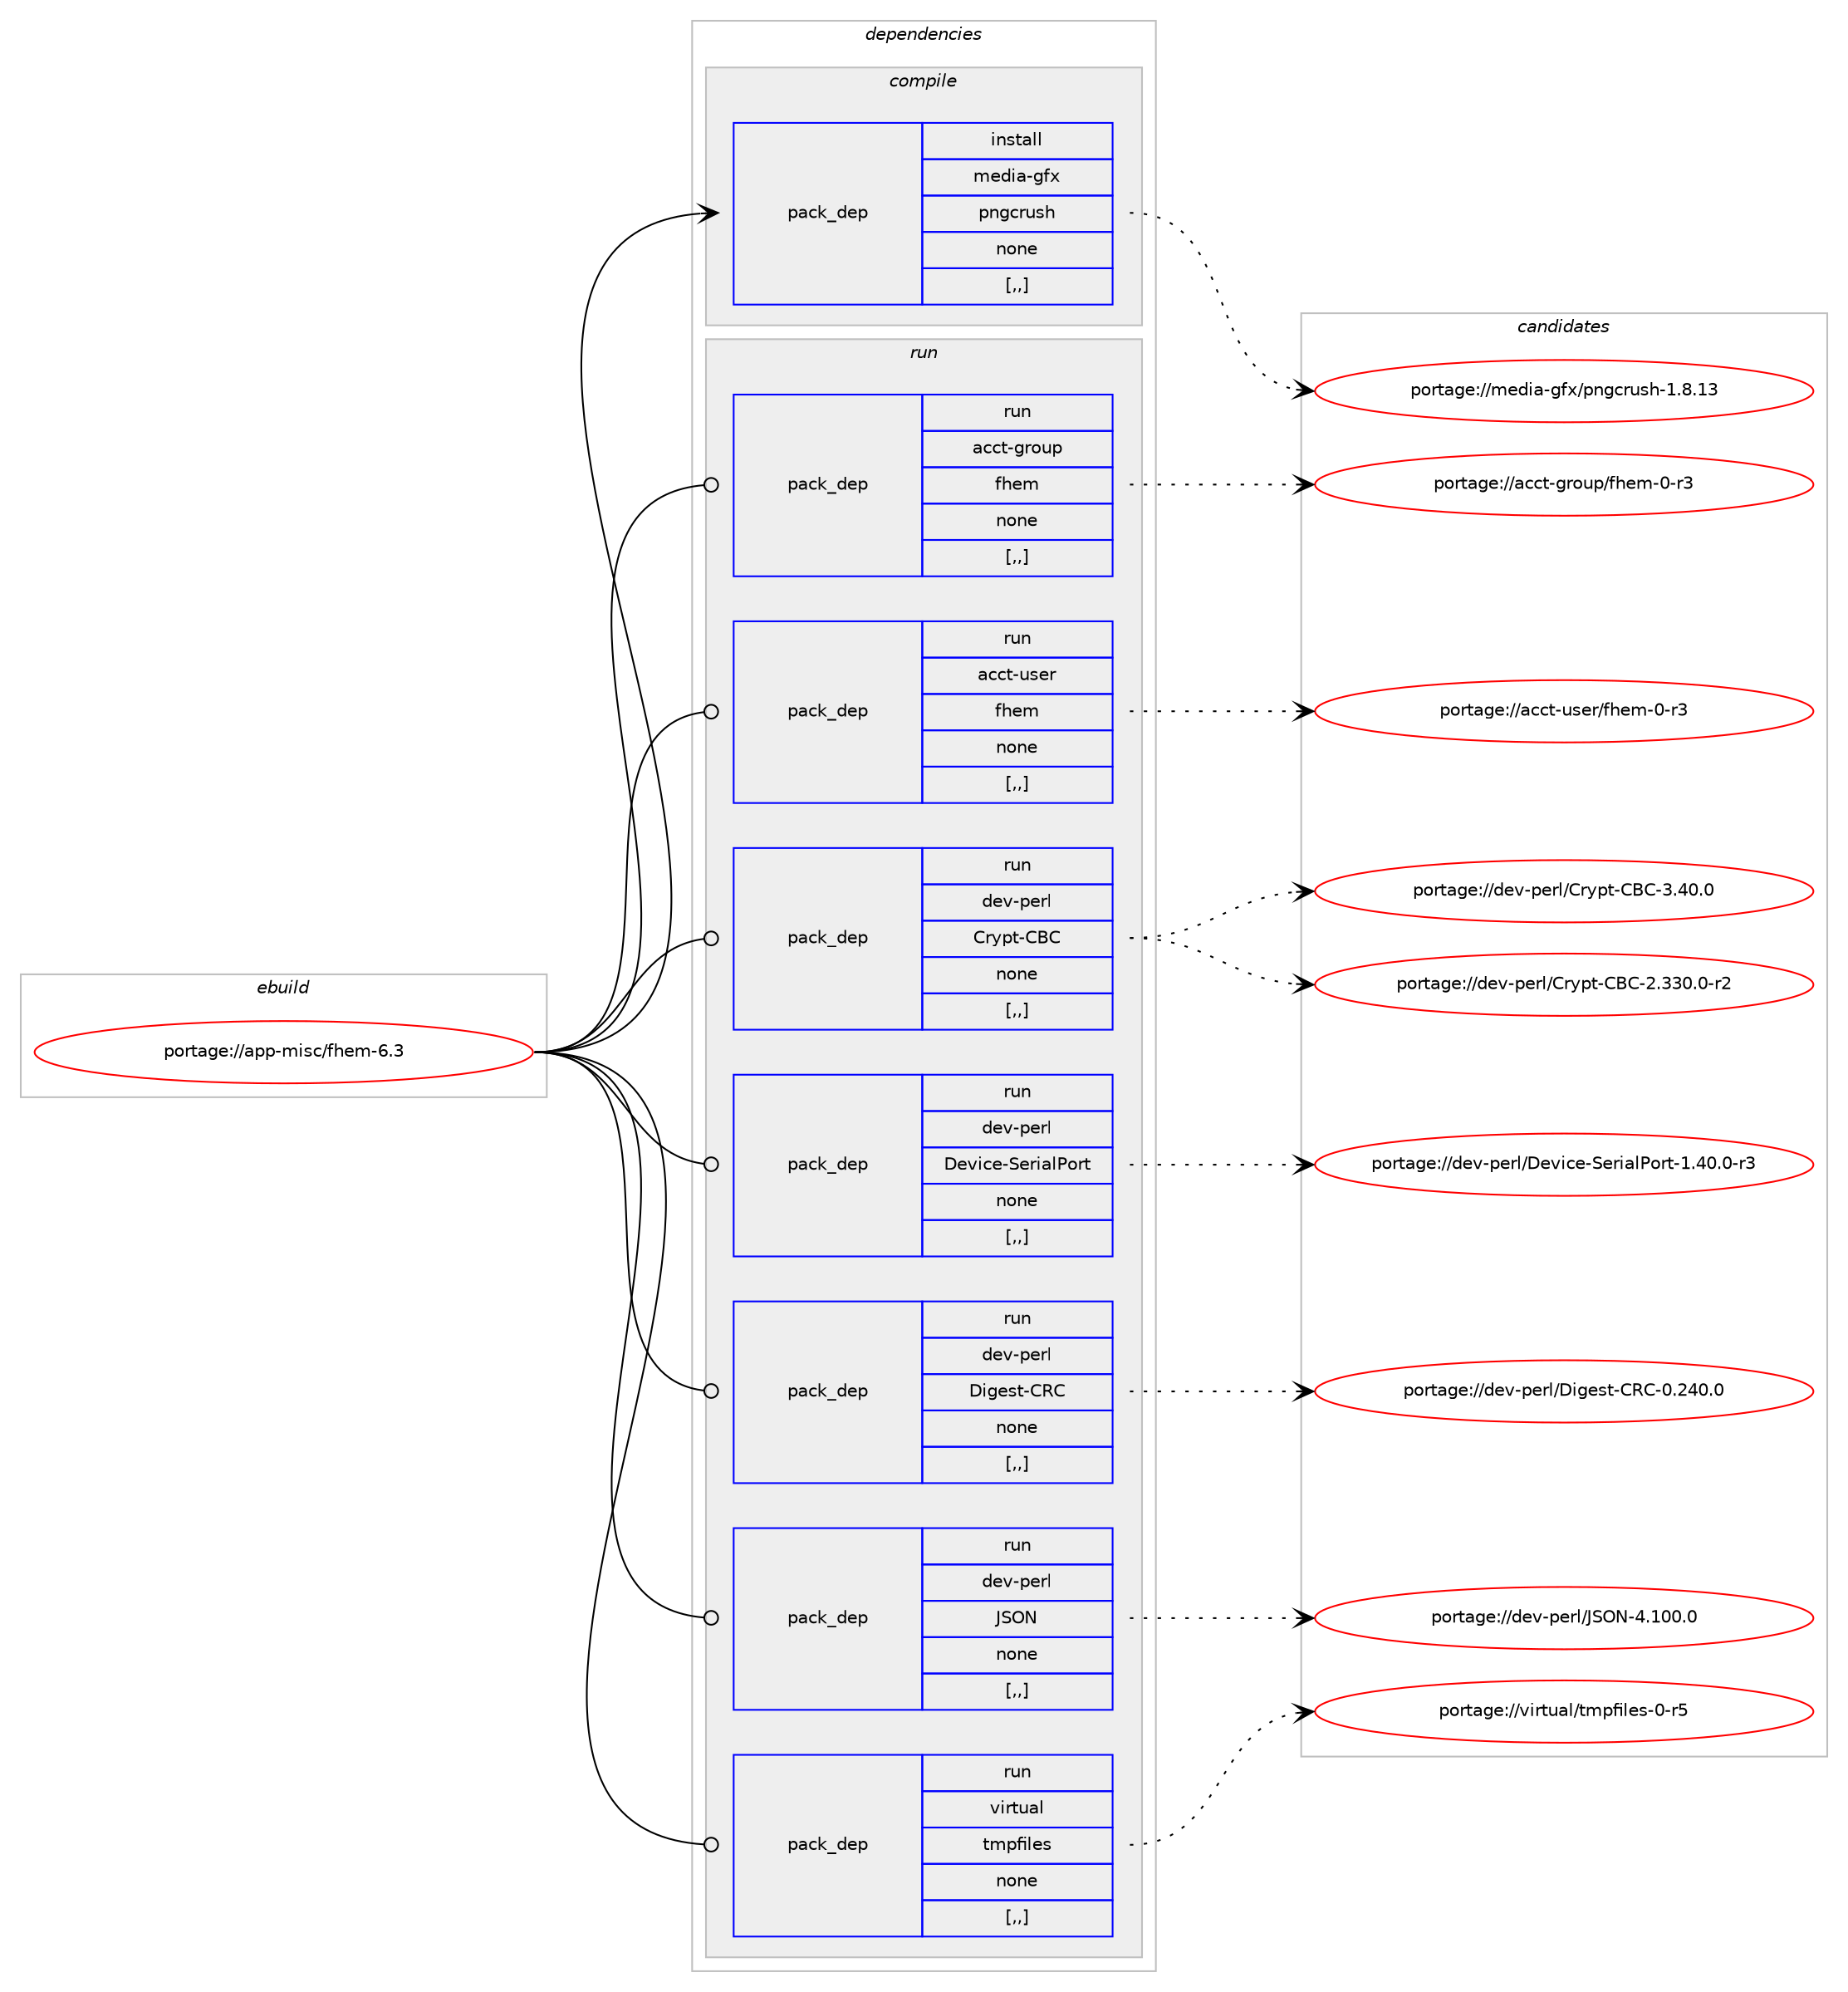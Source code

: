 digraph prolog {

# *************
# Graph options
# *************

newrank=true;
concentrate=true;
compound=true;
graph [rankdir=LR,fontname=Helvetica,fontsize=10,ranksep=1.5];#, ranksep=2.5, nodesep=0.2];
edge  [arrowhead=vee];
node  [fontname=Helvetica,fontsize=10];

# **********
# The ebuild
# **********

subgraph cluster_leftcol {
color=gray;
label=<<i>ebuild</i>>;
id [label="portage://app-misc/fhem-6.3", color=red, width=4, href="../app-misc/fhem-6.3.svg"];
}

# ****************
# The dependencies
# ****************

subgraph cluster_midcol {
color=gray;
label=<<i>dependencies</i>>;
subgraph cluster_compile {
fillcolor="#eeeeee";
style=filled;
label=<<i>compile</i>>;
subgraph pack28996 {
dependency41437 [label=<<TABLE BORDER="0" CELLBORDER="1" CELLSPACING="0" CELLPADDING="4" WIDTH="220"><TR><TD ROWSPAN="6" CELLPADDING="30">pack_dep</TD></TR><TR><TD WIDTH="110">install</TD></TR><TR><TD>media-gfx</TD></TR><TR><TD>pngcrush</TD></TR><TR><TD>none</TD></TR><TR><TD>[,,]</TD></TR></TABLE>>, shape=none, color=blue];
}
id:e -> dependency41437:w [weight=20,style="solid",arrowhead="vee"];
}
subgraph cluster_compileandrun {
fillcolor="#eeeeee";
style=filled;
label=<<i>compile and run</i>>;
}
subgraph cluster_run {
fillcolor="#eeeeee";
style=filled;
label=<<i>run</i>>;
subgraph pack28997 {
dependency41438 [label=<<TABLE BORDER="0" CELLBORDER="1" CELLSPACING="0" CELLPADDING="4" WIDTH="220"><TR><TD ROWSPAN="6" CELLPADDING="30">pack_dep</TD></TR><TR><TD WIDTH="110">run</TD></TR><TR><TD>acct-group</TD></TR><TR><TD>fhem</TD></TR><TR><TD>none</TD></TR><TR><TD>[,,]</TD></TR></TABLE>>, shape=none, color=blue];
}
id:e -> dependency41438:w [weight=20,style="solid",arrowhead="odot"];
subgraph pack28998 {
dependency41439 [label=<<TABLE BORDER="0" CELLBORDER="1" CELLSPACING="0" CELLPADDING="4" WIDTH="220"><TR><TD ROWSPAN="6" CELLPADDING="30">pack_dep</TD></TR><TR><TD WIDTH="110">run</TD></TR><TR><TD>acct-user</TD></TR><TR><TD>fhem</TD></TR><TR><TD>none</TD></TR><TR><TD>[,,]</TD></TR></TABLE>>, shape=none, color=blue];
}
id:e -> dependency41439:w [weight=20,style="solid",arrowhead="odot"];
subgraph pack28999 {
dependency41440 [label=<<TABLE BORDER="0" CELLBORDER="1" CELLSPACING="0" CELLPADDING="4" WIDTH="220"><TR><TD ROWSPAN="6" CELLPADDING="30">pack_dep</TD></TR><TR><TD WIDTH="110">run</TD></TR><TR><TD>dev-perl</TD></TR><TR><TD>Crypt-CBC</TD></TR><TR><TD>none</TD></TR><TR><TD>[,,]</TD></TR></TABLE>>, shape=none, color=blue];
}
id:e -> dependency41440:w [weight=20,style="solid",arrowhead="odot"];
subgraph pack29000 {
dependency41441 [label=<<TABLE BORDER="0" CELLBORDER="1" CELLSPACING="0" CELLPADDING="4" WIDTH="220"><TR><TD ROWSPAN="6" CELLPADDING="30">pack_dep</TD></TR><TR><TD WIDTH="110">run</TD></TR><TR><TD>dev-perl</TD></TR><TR><TD>Device-SerialPort</TD></TR><TR><TD>none</TD></TR><TR><TD>[,,]</TD></TR></TABLE>>, shape=none, color=blue];
}
id:e -> dependency41441:w [weight=20,style="solid",arrowhead="odot"];
subgraph pack29001 {
dependency41442 [label=<<TABLE BORDER="0" CELLBORDER="1" CELLSPACING="0" CELLPADDING="4" WIDTH="220"><TR><TD ROWSPAN="6" CELLPADDING="30">pack_dep</TD></TR><TR><TD WIDTH="110">run</TD></TR><TR><TD>dev-perl</TD></TR><TR><TD>Digest-CRC</TD></TR><TR><TD>none</TD></TR><TR><TD>[,,]</TD></TR></TABLE>>, shape=none, color=blue];
}
id:e -> dependency41442:w [weight=20,style="solid",arrowhead="odot"];
subgraph pack29002 {
dependency41443 [label=<<TABLE BORDER="0" CELLBORDER="1" CELLSPACING="0" CELLPADDING="4" WIDTH="220"><TR><TD ROWSPAN="6" CELLPADDING="30">pack_dep</TD></TR><TR><TD WIDTH="110">run</TD></TR><TR><TD>dev-perl</TD></TR><TR><TD>JSON</TD></TR><TR><TD>none</TD></TR><TR><TD>[,,]</TD></TR></TABLE>>, shape=none, color=blue];
}
id:e -> dependency41443:w [weight=20,style="solid",arrowhead="odot"];
subgraph pack29003 {
dependency41444 [label=<<TABLE BORDER="0" CELLBORDER="1" CELLSPACING="0" CELLPADDING="4" WIDTH="220"><TR><TD ROWSPAN="6" CELLPADDING="30">pack_dep</TD></TR><TR><TD WIDTH="110">run</TD></TR><TR><TD>virtual</TD></TR><TR><TD>tmpfiles</TD></TR><TR><TD>none</TD></TR><TR><TD>[,,]</TD></TR></TABLE>>, shape=none, color=blue];
}
id:e -> dependency41444:w [weight=20,style="solid",arrowhead="odot"];
}
}

# **************
# The candidates
# **************

subgraph cluster_choices {
rank=same;
color=gray;
label=<<i>candidates</i>>;

subgraph choice28996 {
color=black;
nodesep=1;
choice1091011001059745103102120471121101039911411711510445494656464951 [label="portage://media-gfx/pngcrush-1.8.13", color=red, width=4,href="../media-gfx/pngcrush-1.8.13.svg"];
dependency41437:e -> choice1091011001059745103102120471121101039911411711510445494656464951:w [style=dotted,weight="100"];
}
subgraph choice28997 {
color=black;
nodesep=1;
choice979999116451031141111171124710210410110945484511451 [label="portage://acct-group/fhem-0-r3", color=red, width=4,href="../acct-group/fhem-0-r3.svg"];
dependency41438:e -> choice979999116451031141111171124710210410110945484511451:w [style=dotted,weight="100"];
}
subgraph choice28998 {
color=black;
nodesep=1;
choice979999116451171151011144710210410110945484511451 [label="portage://acct-user/fhem-0-r3", color=red, width=4,href="../acct-user/fhem-0-r3.svg"];
dependency41439:e -> choice979999116451171151011144710210410110945484511451:w [style=dotted,weight="100"];
}
subgraph choice28999 {
color=black;
nodesep=1;
choice1001011184511210111410847671141211121164567666745514652484648 [label="portage://dev-perl/Crypt-CBC-3.40.0", color=red, width=4,href="../dev-perl/Crypt-CBC-3.40.0.svg"];
choice1001011184511210111410847671141211121164567666745504651514846484511450 [label="portage://dev-perl/Crypt-CBC-2.330.0-r2", color=red, width=4,href="../dev-perl/Crypt-CBC-2.330.0-r2.svg"];
dependency41440:e -> choice1001011184511210111410847671141211121164567666745514652484648:w [style=dotted,weight="100"];
dependency41440:e -> choice1001011184511210111410847671141211121164567666745504651514846484511450:w [style=dotted,weight="100"];
}
subgraph choice29000 {
color=black;
nodesep=1;
choice1001011184511210111410847681011181059910145831011141059710880111114116454946524846484511451 [label="portage://dev-perl/Device-SerialPort-1.40.0-r3", color=red, width=4,href="../dev-perl/Device-SerialPort-1.40.0-r3.svg"];
dependency41441:e -> choice1001011184511210111410847681011181059910145831011141059710880111114116454946524846484511451:w [style=dotted,weight="100"];
}
subgraph choice29001 {
color=black;
nodesep=1;
choice100101118451121011141084768105103101115116456782674548465052484648 [label="portage://dev-perl/Digest-CRC-0.240.0", color=red, width=4,href="../dev-perl/Digest-CRC-0.240.0.svg"];
dependency41442:e -> choice100101118451121011141084768105103101115116456782674548465052484648:w [style=dotted,weight="100"];
}
subgraph choice29002 {
color=black;
nodesep=1;
choice1001011184511210111410847748379784552464948484648 [label="portage://dev-perl/JSON-4.100.0", color=red, width=4,href="../dev-perl/JSON-4.100.0.svg"];
dependency41443:e -> choice1001011184511210111410847748379784552464948484648:w [style=dotted,weight="100"];
}
subgraph choice29003 {
color=black;
nodesep=1;
choice118105114116117971084711610911210210510810111545484511453 [label="portage://virtual/tmpfiles-0-r5", color=red, width=4,href="../virtual/tmpfiles-0-r5.svg"];
dependency41444:e -> choice118105114116117971084711610911210210510810111545484511453:w [style=dotted,weight="100"];
}
}

}
